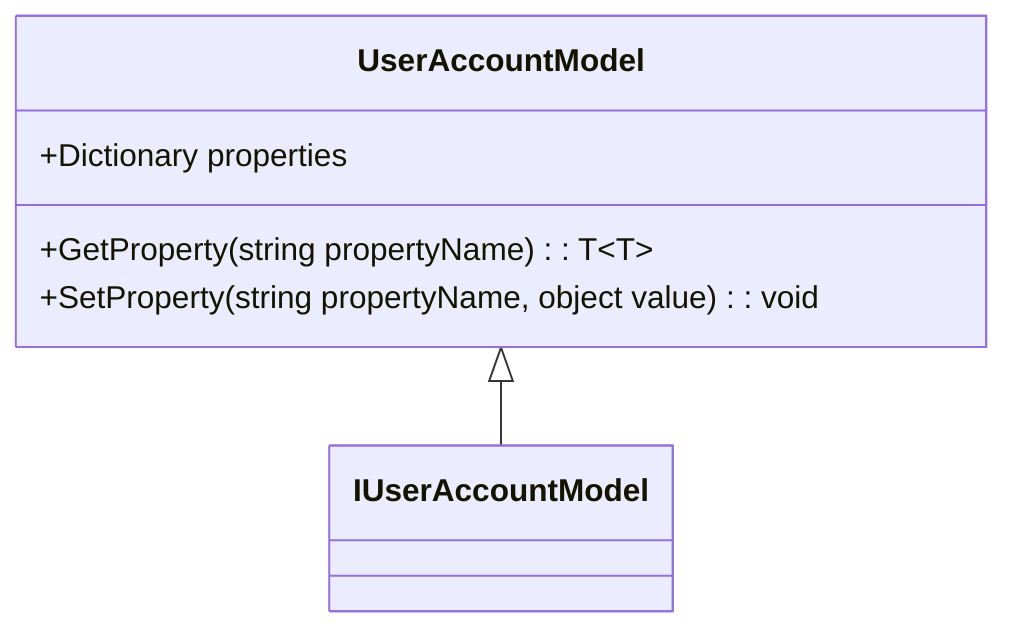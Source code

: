 classDiagram 
  UserAccountModel <|-- IUserAccountModel

  class UserAccountModel{
    +Dictionary properties
    +GetProperty(string propertyName): T~T~
    +SetProperty(string propertyName, object value): void
  }